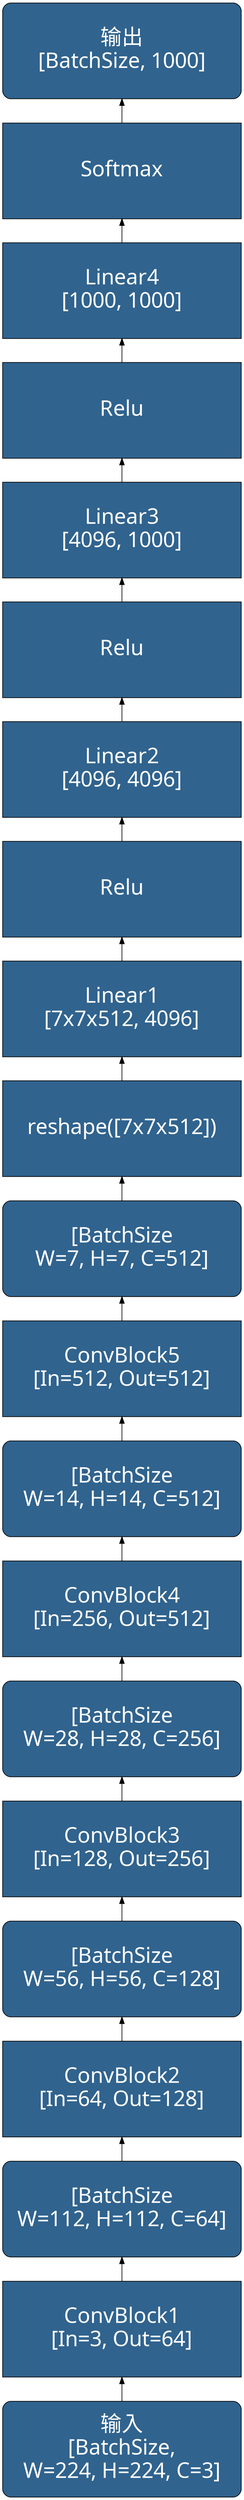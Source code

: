 digraph VGG16 {
	rankdir=BT
    node [
		style=filled, 
		color=Black
		fontcolor=White, 
		fillcolor="#30638e", 
		fontname="SimHei",
		fontsize=32,
		width=5, height=2,
		shape="box",
	]

    inp [label="输入\n[BatchSize,\nW=224, H=224, C=3]", shape="Mrecord"]
	convblock1 [label="ConvBlock1\n[In=3, Out=64]"]
	featmap1 [label="[BatchSize\nW=112, H=112, C=64]", shape="Mrecord"]
	convblock2 [label="ConvBlock2\n[In=64, Out=128]"]
	featmap2 [label="[BatchSize\nW=56, H=56, C=128]", shape="Mrecord"]
	convblock3 [label="ConvBlock3\n[In=128, Out=256]"]
	featmap3 [label="[BatchSize\nW=28, H=28, C=256]", shape="Mrecord"]
	convblock4 [label="ConvBlock4\n[In=256, Out=512]"]
	featmap4 [label="[BatchSize\nW=14, H=14, C=512]", shape="Mrecord"]
	convblock5 [label="ConvBlock5\n[In=512, Out=512]"]
	featmap5 [label="[BatchSize\nW=7, H=7, C=512]", shape="Mrecord"]
	reshape [label="reshape([7x7x512])"]
	linear1 [label="Linear1\n[7x7x512, 4096]"]
	relu1 [label="Relu"]
	linear2 [label="Linear2\n[4096, 4096]"]
	relu2 [label="Relu"]
	linear3 [label="Linear3\n[4096, 1000]"]
	relu3 [label="Relu"]
	linear4 [label="Linear4\n[1000, 1000]"]
	softmax [label="Softmax"]
	oup [label="输出\n[BatchSize, 1000]", shape="Mrecord"]

	inp -> convblock1 -> featmap1 -> convblock2 -> featmap2 ->
		convblock3 -> featmap3 -> convblock4 -> featmap4 -> 
		convblock5 -> featmap5 -> reshape -> linear1 -> relu1 ->
		linear2 -> relu2 -> linear3 -> relu3 -> linear4 -> softmax ->
		oup
}